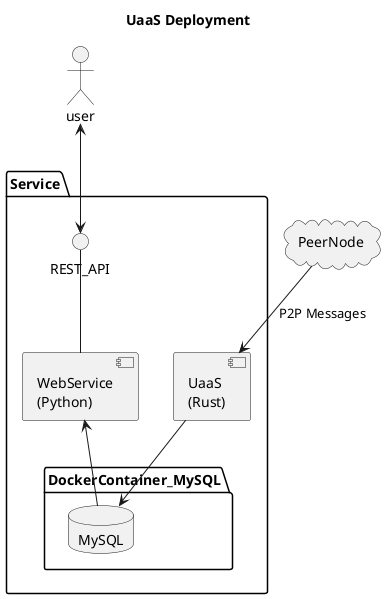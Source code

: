 @startuml
Title UaaS Deployment
' left to right direction


actor user
cloud PeerNode

package Service {
    () "REST_API"
    component "WebService\n(Python)" as WebService

    user <--> REST_API
    REST_API -- WebService

    component "UaaS\n(Rust)" as UaaS

    package DockerContainer_MySQL {
        database MySQL
    }
    UaaS --> MySQL
    WebService <-- MySQL


    PeerNode --> UaaS: P2P Messages
}

@enduml
